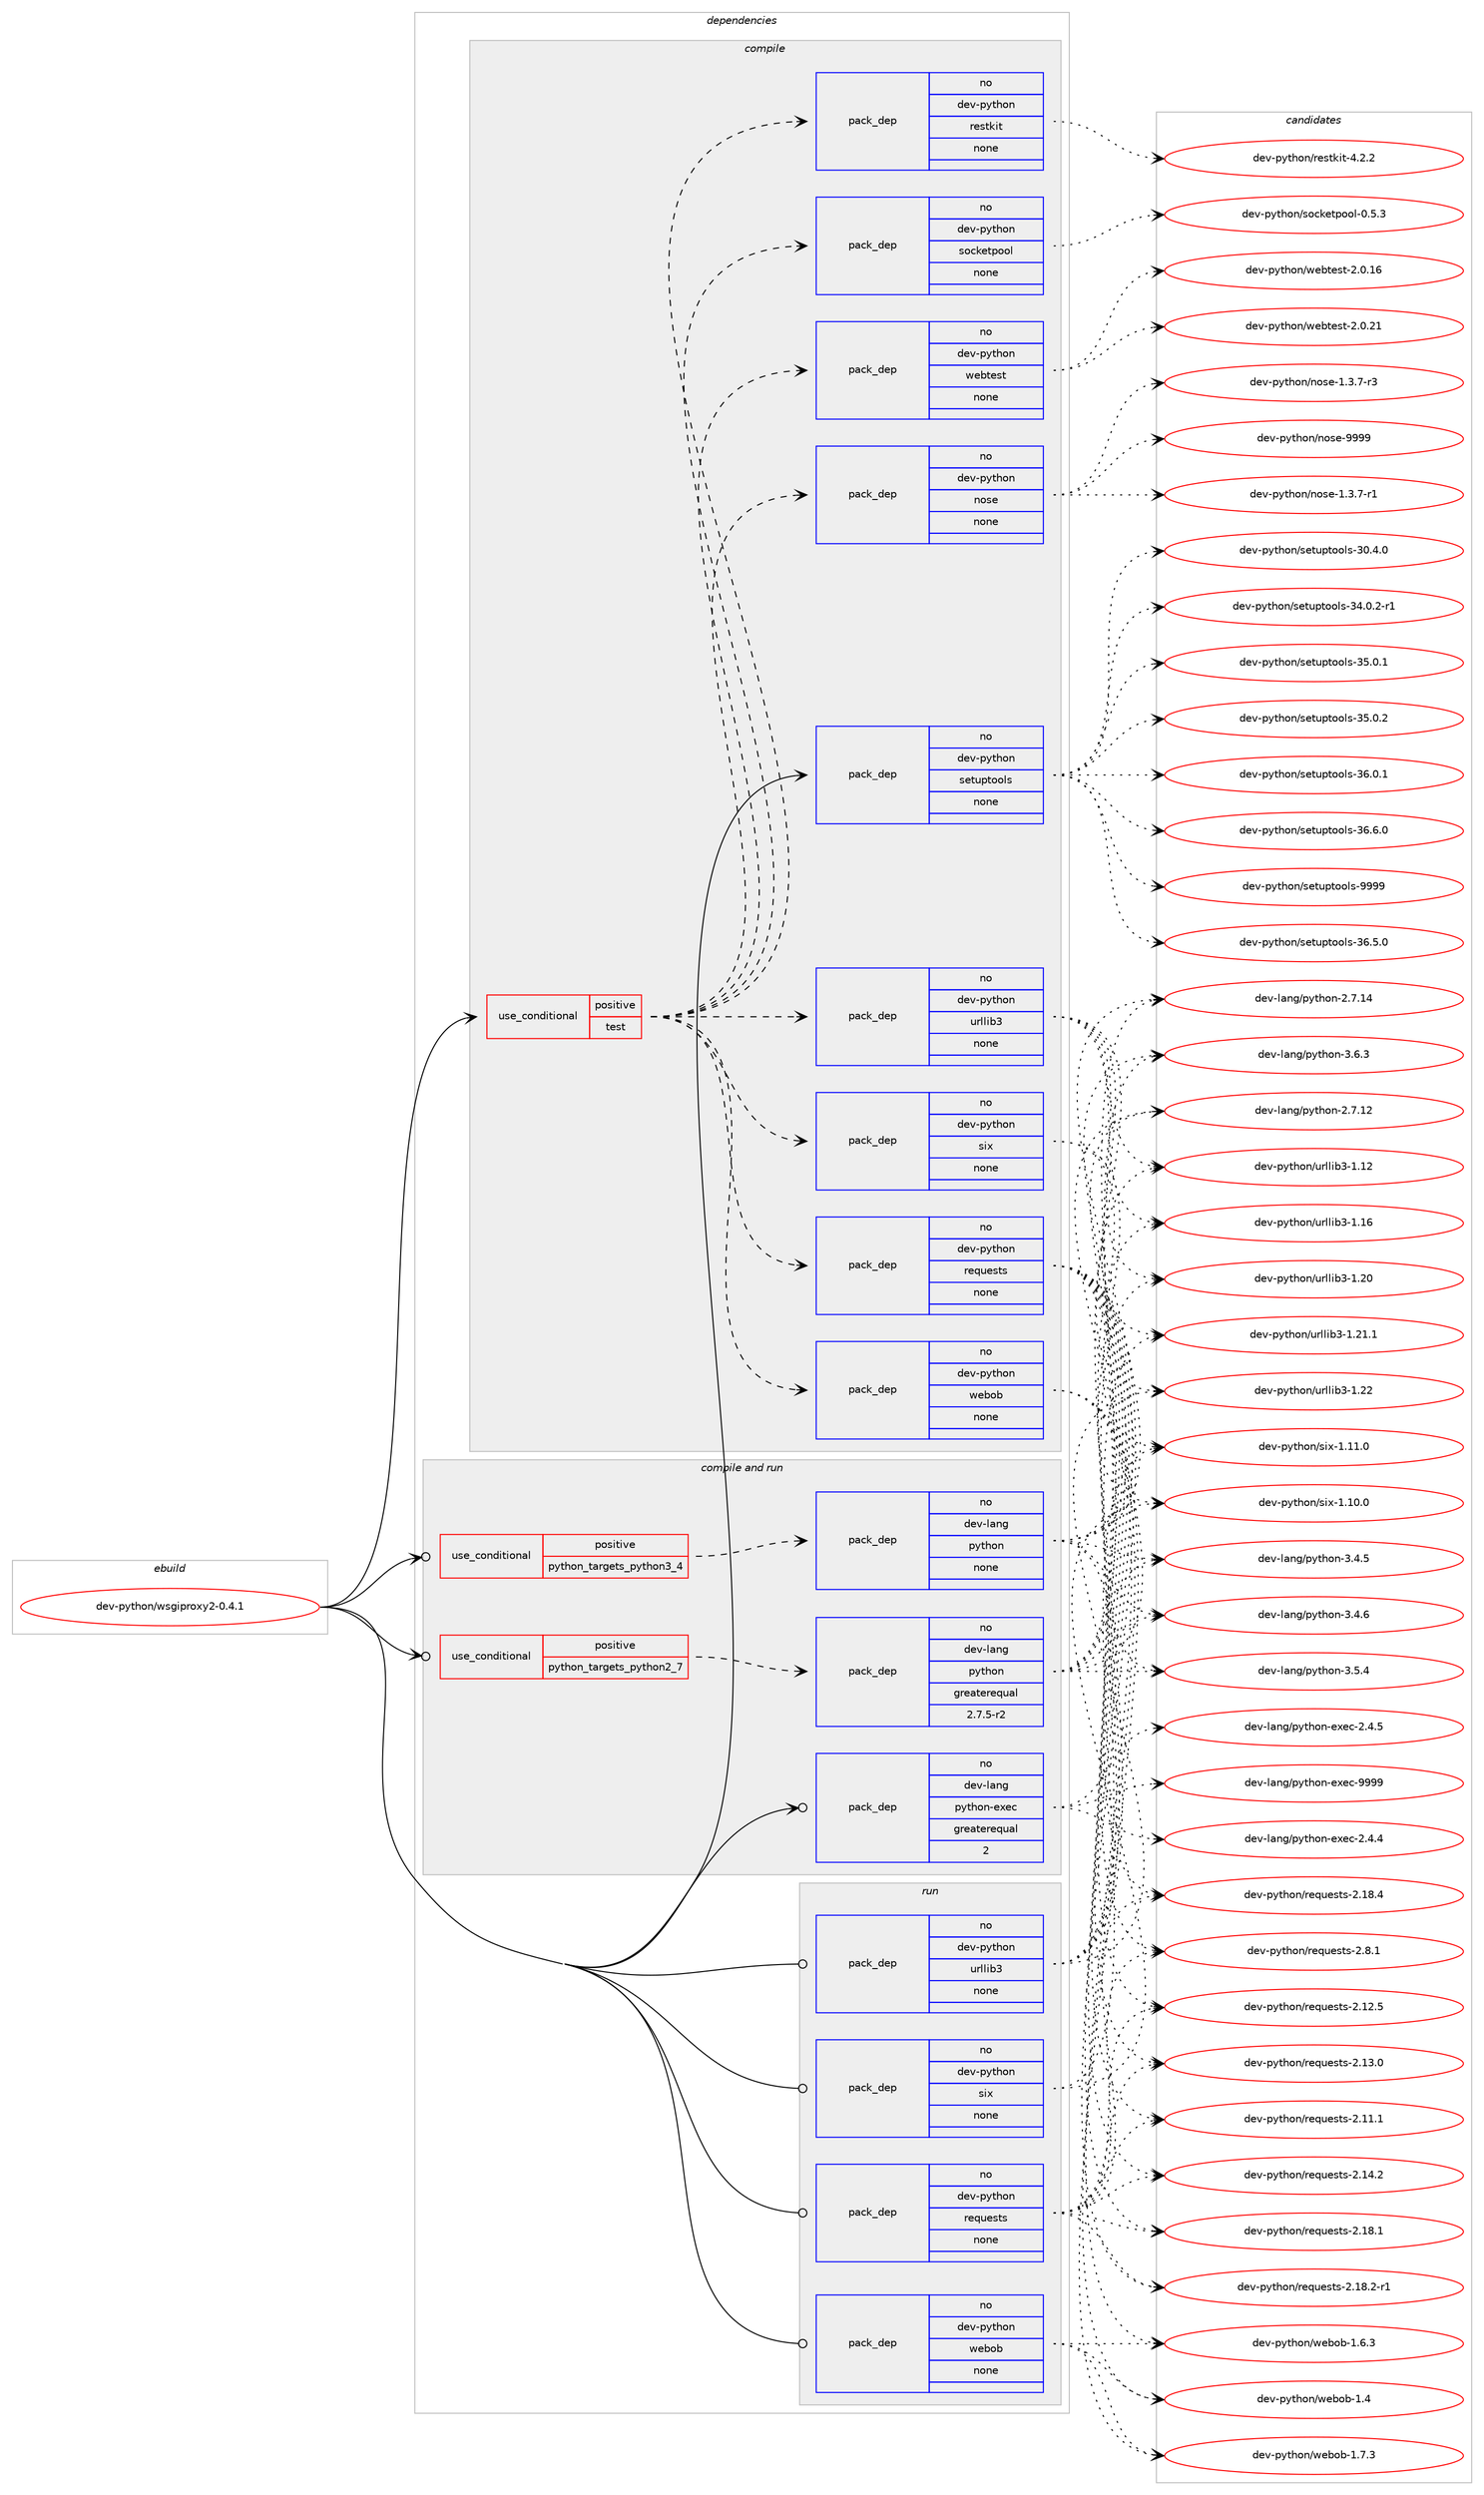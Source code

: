 digraph prolog {

# *************
# Graph options
# *************

newrank=true;
concentrate=true;
compound=true;
graph [rankdir=LR,fontname=Helvetica,fontsize=10,ranksep=1.5];#, ranksep=2.5, nodesep=0.2];
edge  [arrowhead=vee];
node  [fontname=Helvetica,fontsize=10];

# **********
# The ebuild
# **********

subgraph cluster_leftcol {
color=gray;
rank=same;
label=<<i>ebuild</i>>;
id [label="dev-python/wsgiproxy2-0.4.1", color=red, width=4, href="../dev-python/wsgiproxy2-0.4.1.svg"];
}

# ****************
# The dependencies
# ****************

subgraph cluster_midcol {
color=gray;
label=<<i>dependencies</i>>;
subgraph cluster_compile {
fillcolor="#eeeeee";
style=filled;
label=<<i>compile</i>>;
subgraph cond43837 {
dependency194019 [label=<<TABLE BORDER="0" CELLBORDER="1" CELLSPACING="0" CELLPADDING="4"><TR><TD ROWSPAN="3" CELLPADDING="10">use_conditional</TD></TR><TR><TD>positive</TD></TR><TR><TD>test</TD></TR></TABLE>>, shape=none, color=red];
subgraph pack146220 {
dependency194020 [label=<<TABLE BORDER="0" CELLBORDER="1" CELLSPACING="0" CELLPADDING="4" WIDTH="220"><TR><TD ROWSPAN="6" CELLPADDING="30">pack_dep</TD></TR><TR><TD WIDTH="110">no</TD></TR><TR><TD>dev-python</TD></TR><TR><TD>urllib3</TD></TR><TR><TD>none</TD></TR><TR><TD></TD></TR></TABLE>>, shape=none, color=blue];
}
dependency194019:e -> dependency194020:w [weight=20,style="dashed",arrowhead="vee"];
subgraph pack146221 {
dependency194021 [label=<<TABLE BORDER="0" CELLBORDER="1" CELLSPACING="0" CELLPADDING="4" WIDTH="220"><TR><TD ROWSPAN="6" CELLPADDING="30">pack_dep</TD></TR><TR><TD WIDTH="110">no</TD></TR><TR><TD>dev-python</TD></TR><TR><TD>requests</TD></TR><TR><TD>none</TD></TR><TR><TD></TD></TR></TABLE>>, shape=none, color=blue];
}
dependency194019:e -> dependency194021:w [weight=20,style="dashed",arrowhead="vee"];
subgraph pack146222 {
dependency194022 [label=<<TABLE BORDER="0" CELLBORDER="1" CELLSPACING="0" CELLPADDING="4" WIDTH="220"><TR><TD ROWSPAN="6" CELLPADDING="30">pack_dep</TD></TR><TR><TD WIDTH="110">no</TD></TR><TR><TD>dev-python</TD></TR><TR><TD>webob</TD></TR><TR><TD>none</TD></TR><TR><TD></TD></TR></TABLE>>, shape=none, color=blue];
}
dependency194019:e -> dependency194022:w [weight=20,style="dashed",arrowhead="vee"];
subgraph pack146223 {
dependency194023 [label=<<TABLE BORDER="0" CELLBORDER="1" CELLSPACING="0" CELLPADDING="4" WIDTH="220"><TR><TD ROWSPAN="6" CELLPADDING="30">pack_dep</TD></TR><TR><TD WIDTH="110">no</TD></TR><TR><TD>dev-python</TD></TR><TR><TD>six</TD></TR><TR><TD>none</TD></TR><TR><TD></TD></TR></TABLE>>, shape=none, color=blue];
}
dependency194019:e -> dependency194023:w [weight=20,style="dashed",arrowhead="vee"];
subgraph pack146224 {
dependency194024 [label=<<TABLE BORDER="0" CELLBORDER="1" CELLSPACING="0" CELLPADDING="4" WIDTH="220"><TR><TD ROWSPAN="6" CELLPADDING="30">pack_dep</TD></TR><TR><TD WIDTH="110">no</TD></TR><TR><TD>dev-python</TD></TR><TR><TD>nose</TD></TR><TR><TD>none</TD></TR><TR><TD></TD></TR></TABLE>>, shape=none, color=blue];
}
dependency194019:e -> dependency194024:w [weight=20,style="dashed",arrowhead="vee"];
subgraph pack146225 {
dependency194025 [label=<<TABLE BORDER="0" CELLBORDER="1" CELLSPACING="0" CELLPADDING="4" WIDTH="220"><TR><TD ROWSPAN="6" CELLPADDING="30">pack_dep</TD></TR><TR><TD WIDTH="110">no</TD></TR><TR><TD>dev-python</TD></TR><TR><TD>webtest</TD></TR><TR><TD>none</TD></TR><TR><TD></TD></TR></TABLE>>, shape=none, color=blue];
}
dependency194019:e -> dependency194025:w [weight=20,style="dashed",arrowhead="vee"];
subgraph pack146226 {
dependency194026 [label=<<TABLE BORDER="0" CELLBORDER="1" CELLSPACING="0" CELLPADDING="4" WIDTH="220"><TR><TD ROWSPAN="6" CELLPADDING="30">pack_dep</TD></TR><TR><TD WIDTH="110">no</TD></TR><TR><TD>dev-python</TD></TR><TR><TD>socketpool</TD></TR><TR><TD>none</TD></TR><TR><TD></TD></TR></TABLE>>, shape=none, color=blue];
}
dependency194019:e -> dependency194026:w [weight=20,style="dashed",arrowhead="vee"];
subgraph pack146227 {
dependency194027 [label=<<TABLE BORDER="0" CELLBORDER="1" CELLSPACING="0" CELLPADDING="4" WIDTH="220"><TR><TD ROWSPAN="6" CELLPADDING="30">pack_dep</TD></TR><TR><TD WIDTH="110">no</TD></TR><TR><TD>dev-python</TD></TR><TR><TD>restkit</TD></TR><TR><TD>none</TD></TR><TR><TD></TD></TR></TABLE>>, shape=none, color=blue];
}
dependency194019:e -> dependency194027:w [weight=20,style="dashed",arrowhead="vee"];
}
id:e -> dependency194019:w [weight=20,style="solid",arrowhead="vee"];
subgraph pack146228 {
dependency194028 [label=<<TABLE BORDER="0" CELLBORDER="1" CELLSPACING="0" CELLPADDING="4" WIDTH="220"><TR><TD ROWSPAN="6" CELLPADDING="30">pack_dep</TD></TR><TR><TD WIDTH="110">no</TD></TR><TR><TD>dev-python</TD></TR><TR><TD>setuptools</TD></TR><TR><TD>none</TD></TR><TR><TD></TD></TR></TABLE>>, shape=none, color=blue];
}
id:e -> dependency194028:w [weight=20,style="solid",arrowhead="vee"];
}
subgraph cluster_compileandrun {
fillcolor="#eeeeee";
style=filled;
label=<<i>compile and run</i>>;
subgraph cond43838 {
dependency194029 [label=<<TABLE BORDER="0" CELLBORDER="1" CELLSPACING="0" CELLPADDING="4"><TR><TD ROWSPAN="3" CELLPADDING="10">use_conditional</TD></TR><TR><TD>positive</TD></TR><TR><TD>python_targets_python2_7</TD></TR></TABLE>>, shape=none, color=red];
subgraph pack146229 {
dependency194030 [label=<<TABLE BORDER="0" CELLBORDER="1" CELLSPACING="0" CELLPADDING="4" WIDTH="220"><TR><TD ROWSPAN="6" CELLPADDING="30">pack_dep</TD></TR><TR><TD WIDTH="110">no</TD></TR><TR><TD>dev-lang</TD></TR><TR><TD>python</TD></TR><TR><TD>greaterequal</TD></TR><TR><TD>2.7.5-r2</TD></TR></TABLE>>, shape=none, color=blue];
}
dependency194029:e -> dependency194030:w [weight=20,style="dashed",arrowhead="vee"];
}
id:e -> dependency194029:w [weight=20,style="solid",arrowhead="odotvee"];
subgraph cond43839 {
dependency194031 [label=<<TABLE BORDER="0" CELLBORDER="1" CELLSPACING="0" CELLPADDING="4"><TR><TD ROWSPAN="3" CELLPADDING="10">use_conditional</TD></TR><TR><TD>positive</TD></TR><TR><TD>python_targets_python3_4</TD></TR></TABLE>>, shape=none, color=red];
subgraph pack146230 {
dependency194032 [label=<<TABLE BORDER="0" CELLBORDER="1" CELLSPACING="0" CELLPADDING="4" WIDTH="220"><TR><TD ROWSPAN="6" CELLPADDING="30">pack_dep</TD></TR><TR><TD WIDTH="110">no</TD></TR><TR><TD>dev-lang</TD></TR><TR><TD>python</TD></TR><TR><TD>none</TD></TR><TR><TD></TD></TR></TABLE>>, shape=none, color=blue];
}
dependency194031:e -> dependency194032:w [weight=20,style="dashed",arrowhead="vee"];
}
id:e -> dependency194031:w [weight=20,style="solid",arrowhead="odotvee"];
subgraph pack146231 {
dependency194033 [label=<<TABLE BORDER="0" CELLBORDER="1" CELLSPACING="0" CELLPADDING="4" WIDTH="220"><TR><TD ROWSPAN="6" CELLPADDING="30">pack_dep</TD></TR><TR><TD WIDTH="110">no</TD></TR><TR><TD>dev-lang</TD></TR><TR><TD>python-exec</TD></TR><TR><TD>greaterequal</TD></TR><TR><TD>2</TD></TR></TABLE>>, shape=none, color=blue];
}
id:e -> dependency194033:w [weight=20,style="solid",arrowhead="odotvee"];
}
subgraph cluster_run {
fillcolor="#eeeeee";
style=filled;
label=<<i>run</i>>;
subgraph pack146232 {
dependency194034 [label=<<TABLE BORDER="0" CELLBORDER="1" CELLSPACING="0" CELLPADDING="4" WIDTH="220"><TR><TD ROWSPAN="6" CELLPADDING="30">pack_dep</TD></TR><TR><TD WIDTH="110">no</TD></TR><TR><TD>dev-python</TD></TR><TR><TD>requests</TD></TR><TR><TD>none</TD></TR><TR><TD></TD></TR></TABLE>>, shape=none, color=blue];
}
id:e -> dependency194034:w [weight=20,style="solid",arrowhead="odot"];
subgraph pack146233 {
dependency194035 [label=<<TABLE BORDER="0" CELLBORDER="1" CELLSPACING="0" CELLPADDING="4" WIDTH="220"><TR><TD ROWSPAN="6" CELLPADDING="30">pack_dep</TD></TR><TR><TD WIDTH="110">no</TD></TR><TR><TD>dev-python</TD></TR><TR><TD>six</TD></TR><TR><TD>none</TD></TR><TR><TD></TD></TR></TABLE>>, shape=none, color=blue];
}
id:e -> dependency194035:w [weight=20,style="solid",arrowhead="odot"];
subgraph pack146234 {
dependency194036 [label=<<TABLE BORDER="0" CELLBORDER="1" CELLSPACING="0" CELLPADDING="4" WIDTH="220"><TR><TD ROWSPAN="6" CELLPADDING="30">pack_dep</TD></TR><TR><TD WIDTH="110">no</TD></TR><TR><TD>dev-python</TD></TR><TR><TD>urllib3</TD></TR><TR><TD>none</TD></TR><TR><TD></TD></TR></TABLE>>, shape=none, color=blue];
}
id:e -> dependency194036:w [weight=20,style="solid",arrowhead="odot"];
subgraph pack146235 {
dependency194037 [label=<<TABLE BORDER="0" CELLBORDER="1" CELLSPACING="0" CELLPADDING="4" WIDTH="220"><TR><TD ROWSPAN="6" CELLPADDING="30">pack_dep</TD></TR><TR><TD WIDTH="110">no</TD></TR><TR><TD>dev-python</TD></TR><TR><TD>webob</TD></TR><TR><TD>none</TD></TR><TR><TD></TD></TR></TABLE>>, shape=none, color=blue];
}
id:e -> dependency194037:w [weight=20,style="solid",arrowhead="odot"];
}
}

# **************
# The candidates
# **************

subgraph cluster_choices {
rank=same;
color=gray;
label=<<i>candidates</i>>;

subgraph choice146220 {
color=black;
nodesep=1;
choice100101118451121211161041111104711711410810810598514549464950 [label="dev-python/urllib3-1.12", color=red, width=4,href="../dev-python/urllib3-1.12.svg"];
choice100101118451121211161041111104711711410810810598514549464954 [label="dev-python/urllib3-1.16", color=red, width=4,href="../dev-python/urllib3-1.16.svg"];
choice100101118451121211161041111104711711410810810598514549465048 [label="dev-python/urllib3-1.20", color=red, width=4,href="../dev-python/urllib3-1.20.svg"];
choice1001011184511212111610411111047117114108108105985145494650494649 [label="dev-python/urllib3-1.21.1", color=red, width=4,href="../dev-python/urllib3-1.21.1.svg"];
choice100101118451121211161041111104711711410810810598514549465050 [label="dev-python/urllib3-1.22", color=red, width=4,href="../dev-python/urllib3-1.22.svg"];
dependency194020:e -> choice100101118451121211161041111104711711410810810598514549464950:w [style=dotted,weight="100"];
dependency194020:e -> choice100101118451121211161041111104711711410810810598514549464954:w [style=dotted,weight="100"];
dependency194020:e -> choice100101118451121211161041111104711711410810810598514549465048:w [style=dotted,weight="100"];
dependency194020:e -> choice1001011184511212111610411111047117114108108105985145494650494649:w [style=dotted,weight="100"];
dependency194020:e -> choice100101118451121211161041111104711711410810810598514549465050:w [style=dotted,weight="100"];
}
subgraph choice146221 {
color=black;
nodesep=1;
choice100101118451121211161041111104711410111311710111511611545504649494649 [label="dev-python/requests-2.11.1", color=red, width=4,href="../dev-python/requests-2.11.1.svg"];
choice100101118451121211161041111104711410111311710111511611545504649504653 [label="dev-python/requests-2.12.5", color=red, width=4,href="../dev-python/requests-2.12.5.svg"];
choice100101118451121211161041111104711410111311710111511611545504649514648 [label="dev-python/requests-2.13.0", color=red, width=4,href="../dev-python/requests-2.13.0.svg"];
choice100101118451121211161041111104711410111311710111511611545504649524650 [label="dev-python/requests-2.14.2", color=red, width=4,href="../dev-python/requests-2.14.2.svg"];
choice100101118451121211161041111104711410111311710111511611545504649564649 [label="dev-python/requests-2.18.1", color=red, width=4,href="../dev-python/requests-2.18.1.svg"];
choice1001011184511212111610411111047114101113117101115116115455046495646504511449 [label="dev-python/requests-2.18.2-r1", color=red, width=4,href="../dev-python/requests-2.18.2-r1.svg"];
choice100101118451121211161041111104711410111311710111511611545504649564652 [label="dev-python/requests-2.18.4", color=red, width=4,href="../dev-python/requests-2.18.4.svg"];
choice1001011184511212111610411111047114101113117101115116115455046564649 [label="dev-python/requests-2.8.1", color=red, width=4,href="../dev-python/requests-2.8.1.svg"];
dependency194021:e -> choice100101118451121211161041111104711410111311710111511611545504649494649:w [style=dotted,weight="100"];
dependency194021:e -> choice100101118451121211161041111104711410111311710111511611545504649504653:w [style=dotted,weight="100"];
dependency194021:e -> choice100101118451121211161041111104711410111311710111511611545504649514648:w [style=dotted,weight="100"];
dependency194021:e -> choice100101118451121211161041111104711410111311710111511611545504649524650:w [style=dotted,weight="100"];
dependency194021:e -> choice100101118451121211161041111104711410111311710111511611545504649564649:w [style=dotted,weight="100"];
dependency194021:e -> choice1001011184511212111610411111047114101113117101115116115455046495646504511449:w [style=dotted,weight="100"];
dependency194021:e -> choice100101118451121211161041111104711410111311710111511611545504649564652:w [style=dotted,weight="100"];
dependency194021:e -> choice1001011184511212111610411111047114101113117101115116115455046564649:w [style=dotted,weight="100"];
}
subgraph choice146222 {
color=black;
nodesep=1;
choice1001011184511212111610411111047119101981119845494652 [label="dev-python/webob-1.4", color=red, width=4,href="../dev-python/webob-1.4.svg"];
choice10010111845112121116104111110471191019811198454946544651 [label="dev-python/webob-1.6.3", color=red, width=4,href="../dev-python/webob-1.6.3.svg"];
choice10010111845112121116104111110471191019811198454946554651 [label="dev-python/webob-1.7.3", color=red, width=4,href="../dev-python/webob-1.7.3.svg"];
dependency194022:e -> choice1001011184511212111610411111047119101981119845494652:w [style=dotted,weight="100"];
dependency194022:e -> choice10010111845112121116104111110471191019811198454946544651:w [style=dotted,weight="100"];
dependency194022:e -> choice10010111845112121116104111110471191019811198454946554651:w [style=dotted,weight="100"];
}
subgraph choice146223 {
color=black;
nodesep=1;
choice100101118451121211161041111104711510512045494649484648 [label="dev-python/six-1.10.0", color=red, width=4,href="../dev-python/six-1.10.0.svg"];
choice100101118451121211161041111104711510512045494649494648 [label="dev-python/six-1.11.0", color=red, width=4,href="../dev-python/six-1.11.0.svg"];
dependency194023:e -> choice100101118451121211161041111104711510512045494649484648:w [style=dotted,weight="100"];
dependency194023:e -> choice100101118451121211161041111104711510512045494649494648:w [style=dotted,weight="100"];
}
subgraph choice146224 {
color=black;
nodesep=1;
choice10010111845112121116104111110471101111151014549465146554511449 [label="dev-python/nose-1.3.7-r1", color=red, width=4,href="../dev-python/nose-1.3.7-r1.svg"];
choice10010111845112121116104111110471101111151014549465146554511451 [label="dev-python/nose-1.3.7-r3", color=red, width=4,href="../dev-python/nose-1.3.7-r3.svg"];
choice10010111845112121116104111110471101111151014557575757 [label="dev-python/nose-9999", color=red, width=4,href="../dev-python/nose-9999.svg"];
dependency194024:e -> choice10010111845112121116104111110471101111151014549465146554511449:w [style=dotted,weight="100"];
dependency194024:e -> choice10010111845112121116104111110471101111151014549465146554511451:w [style=dotted,weight="100"];
dependency194024:e -> choice10010111845112121116104111110471101111151014557575757:w [style=dotted,weight="100"];
}
subgraph choice146225 {
color=black;
nodesep=1;
choice10010111845112121116104111110471191019811610111511645504648464954 [label="dev-python/webtest-2.0.16", color=red, width=4,href="../dev-python/webtest-2.0.16.svg"];
choice10010111845112121116104111110471191019811610111511645504648465049 [label="dev-python/webtest-2.0.21", color=red, width=4,href="../dev-python/webtest-2.0.21.svg"];
dependency194025:e -> choice10010111845112121116104111110471191019811610111511645504648464954:w [style=dotted,weight="100"];
dependency194025:e -> choice10010111845112121116104111110471191019811610111511645504648465049:w [style=dotted,weight="100"];
}
subgraph choice146226 {
color=black;
nodesep=1;
choice100101118451121211161041111104711511199107101116112111111108454846534651 [label="dev-python/socketpool-0.5.3", color=red, width=4,href="../dev-python/socketpool-0.5.3.svg"];
dependency194026:e -> choice100101118451121211161041111104711511199107101116112111111108454846534651:w [style=dotted,weight="100"];
}
subgraph choice146227 {
color=black;
nodesep=1;
choice1001011184511212111610411111047114101115116107105116455246504650 [label="dev-python/restkit-4.2.2", color=red, width=4,href="../dev-python/restkit-4.2.2.svg"];
dependency194027:e -> choice1001011184511212111610411111047114101115116107105116455246504650:w [style=dotted,weight="100"];
}
subgraph choice146228 {
color=black;
nodesep=1;
choice100101118451121211161041111104711510111611711211611111110811545514846524648 [label="dev-python/setuptools-30.4.0", color=red, width=4,href="../dev-python/setuptools-30.4.0.svg"];
choice1001011184511212111610411111047115101116117112116111111108115455152464846504511449 [label="dev-python/setuptools-34.0.2-r1", color=red, width=4,href="../dev-python/setuptools-34.0.2-r1.svg"];
choice100101118451121211161041111104711510111611711211611111110811545515346484649 [label="dev-python/setuptools-35.0.1", color=red, width=4,href="../dev-python/setuptools-35.0.1.svg"];
choice100101118451121211161041111104711510111611711211611111110811545515346484650 [label="dev-python/setuptools-35.0.2", color=red, width=4,href="../dev-python/setuptools-35.0.2.svg"];
choice100101118451121211161041111104711510111611711211611111110811545515446484649 [label="dev-python/setuptools-36.0.1", color=red, width=4,href="../dev-python/setuptools-36.0.1.svg"];
choice100101118451121211161041111104711510111611711211611111110811545515446534648 [label="dev-python/setuptools-36.5.0", color=red, width=4,href="../dev-python/setuptools-36.5.0.svg"];
choice100101118451121211161041111104711510111611711211611111110811545515446544648 [label="dev-python/setuptools-36.6.0", color=red, width=4,href="../dev-python/setuptools-36.6.0.svg"];
choice10010111845112121116104111110471151011161171121161111111081154557575757 [label="dev-python/setuptools-9999", color=red, width=4,href="../dev-python/setuptools-9999.svg"];
dependency194028:e -> choice100101118451121211161041111104711510111611711211611111110811545514846524648:w [style=dotted,weight="100"];
dependency194028:e -> choice1001011184511212111610411111047115101116117112116111111108115455152464846504511449:w [style=dotted,weight="100"];
dependency194028:e -> choice100101118451121211161041111104711510111611711211611111110811545515346484649:w [style=dotted,weight="100"];
dependency194028:e -> choice100101118451121211161041111104711510111611711211611111110811545515346484650:w [style=dotted,weight="100"];
dependency194028:e -> choice100101118451121211161041111104711510111611711211611111110811545515446484649:w [style=dotted,weight="100"];
dependency194028:e -> choice100101118451121211161041111104711510111611711211611111110811545515446534648:w [style=dotted,weight="100"];
dependency194028:e -> choice100101118451121211161041111104711510111611711211611111110811545515446544648:w [style=dotted,weight="100"];
dependency194028:e -> choice10010111845112121116104111110471151011161171121161111111081154557575757:w [style=dotted,weight="100"];
}
subgraph choice146229 {
color=black;
nodesep=1;
choice10010111845108971101034711212111610411111045504655464950 [label="dev-lang/python-2.7.12", color=red, width=4,href="../dev-lang/python-2.7.12.svg"];
choice10010111845108971101034711212111610411111045504655464952 [label="dev-lang/python-2.7.14", color=red, width=4,href="../dev-lang/python-2.7.14.svg"];
choice100101118451089711010347112121116104111110455146524653 [label="dev-lang/python-3.4.5", color=red, width=4,href="../dev-lang/python-3.4.5.svg"];
choice100101118451089711010347112121116104111110455146524654 [label="dev-lang/python-3.4.6", color=red, width=4,href="../dev-lang/python-3.4.6.svg"];
choice100101118451089711010347112121116104111110455146534652 [label="dev-lang/python-3.5.4", color=red, width=4,href="../dev-lang/python-3.5.4.svg"];
choice100101118451089711010347112121116104111110455146544651 [label="dev-lang/python-3.6.3", color=red, width=4,href="../dev-lang/python-3.6.3.svg"];
dependency194030:e -> choice10010111845108971101034711212111610411111045504655464950:w [style=dotted,weight="100"];
dependency194030:e -> choice10010111845108971101034711212111610411111045504655464952:w [style=dotted,weight="100"];
dependency194030:e -> choice100101118451089711010347112121116104111110455146524653:w [style=dotted,weight="100"];
dependency194030:e -> choice100101118451089711010347112121116104111110455146524654:w [style=dotted,weight="100"];
dependency194030:e -> choice100101118451089711010347112121116104111110455146534652:w [style=dotted,weight="100"];
dependency194030:e -> choice100101118451089711010347112121116104111110455146544651:w [style=dotted,weight="100"];
}
subgraph choice146230 {
color=black;
nodesep=1;
choice10010111845108971101034711212111610411111045504655464950 [label="dev-lang/python-2.7.12", color=red, width=4,href="../dev-lang/python-2.7.12.svg"];
choice10010111845108971101034711212111610411111045504655464952 [label="dev-lang/python-2.7.14", color=red, width=4,href="../dev-lang/python-2.7.14.svg"];
choice100101118451089711010347112121116104111110455146524653 [label="dev-lang/python-3.4.5", color=red, width=4,href="../dev-lang/python-3.4.5.svg"];
choice100101118451089711010347112121116104111110455146524654 [label="dev-lang/python-3.4.6", color=red, width=4,href="../dev-lang/python-3.4.6.svg"];
choice100101118451089711010347112121116104111110455146534652 [label="dev-lang/python-3.5.4", color=red, width=4,href="../dev-lang/python-3.5.4.svg"];
choice100101118451089711010347112121116104111110455146544651 [label="dev-lang/python-3.6.3", color=red, width=4,href="../dev-lang/python-3.6.3.svg"];
dependency194032:e -> choice10010111845108971101034711212111610411111045504655464950:w [style=dotted,weight="100"];
dependency194032:e -> choice10010111845108971101034711212111610411111045504655464952:w [style=dotted,weight="100"];
dependency194032:e -> choice100101118451089711010347112121116104111110455146524653:w [style=dotted,weight="100"];
dependency194032:e -> choice100101118451089711010347112121116104111110455146524654:w [style=dotted,weight="100"];
dependency194032:e -> choice100101118451089711010347112121116104111110455146534652:w [style=dotted,weight="100"];
dependency194032:e -> choice100101118451089711010347112121116104111110455146544651:w [style=dotted,weight="100"];
}
subgraph choice146231 {
color=black;
nodesep=1;
choice1001011184510897110103471121211161041111104510112010199455046524652 [label="dev-lang/python-exec-2.4.4", color=red, width=4,href="../dev-lang/python-exec-2.4.4.svg"];
choice1001011184510897110103471121211161041111104510112010199455046524653 [label="dev-lang/python-exec-2.4.5", color=red, width=4,href="../dev-lang/python-exec-2.4.5.svg"];
choice10010111845108971101034711212111610411111045101120101994557575757 [label="dev-lang/python-exec-9999", color=red, width=4,href="../dev-lang/python-exec-9999.svg"];
dependency194033:e -> choice1001011184510897110103471121211161041111104510112010199455046524652:w [style=dotted,weight="100"];
dependency194033:e -> choice1001011184510897110103471121211161041111104510112010199455046524653:w [style=dotted,weight="100"];
dependency194033:e -> choice10010111845108971101034711212111610411111045101120101994557575757:w [style=dotted,weight="100"];
}
subgraph choice146232 {
color=black;
nodesep=1;
choice100101118451121211161041111104711410111311710111511611545504649494649 [label="dev-python/requests-2.11.1", color=red, width=4,href="../dev-python/requests-2.11.1.svg"];
choice100101118451121211161041111104711410111311710111511611545504649504653 [label="dev-python/requests-2.12.5", color=red, width=4,href="../dev-python/requests-2.12.5.svg"];
choice100101118451121211161041111104711410111311710111511611545504649514648 [label="dev-python/requests-2.13.0", color=red, width=4,href="../dev-python/requests-2.13.0.svg"];
choice100101118451121211161041111104711410111311710111511611545504649524650 [label="dev-python/requests-2.14.2", color=red, width=4,href="../dev-python/requests-2.14.2.svg"];
choice100101118451121211161041111104711410111311710111511611545504649564649 [label="dev-python/requests-2.18.1", color=red, width=4,href="../dev-python/requests-2.18.1.svg"];
choice1001011184511212111610411111047114101113117101115116115455046495646504511449 [label="dev-python/requests-2.18.2-r1", color=red, width=4,href="../dev-python/requests-2.18.2-r1.svg"];
choice100101118451121211161041111104711410111311710111511611545504649564652 [label="dev-python/requests-2.18.4", color=red, width=4,href="../dev-python/requests-2.18.4.svg"];
choice1001011184511212111610411111047114101113117101115116115455046564649 [label="dev-python/requests-2.8.1", color=red, width=4,href="../dev-python/requests-2.8.1.svg"];
dependency194034:e -> choice100101118451121211161041111104711410111311710111511611545504649494649:w [style=dotted,weight="100"];
dependency194034:e -> choice100101118451121211161041111104711410111311710111511611545504649504653:w [style=dotted,weight="100"];
dependency194034:e -> choice100101118451121211161041111104711410111311710111511611545504649514648:w [style=dotted,weight="100"];
dependency194034:e -> choice100101118451121211161041111104711410111311710111511611545504649524650:w [style=dotted,weight="100"];
dependency194034:e -> choice100101118451121211161041111104711410111311710111511611545504649564649:w [style=dotted,weight="100"];
dependency194034:e -> choice1001011184511212111610411111047114101113117101115116115455046495646504511449:w [style=dotted,weight="100"];
dependency194034:e -> choice100101118451121211161041111104711410111311710111511611545504649564652:w [style=dotted,weight="100"];
dependency194034:e -> choice1001011184511212111610411111047114101113117101115116115455046564649:w [style=dotted,weight="100"];
}
subgraph choice146233 {
color=black;
nodesep=1;
choice100101118451121211161041111104711510512045494649484648 [label="dev-python/six-1.10.0", color=red, width=4,href="../dev-python/six-1.10.0.svg"];
choice100101118451121211161041111104711510512045494649494648 [label="dev-python/six-1.11.0", color=red, width=4,href="../dev-python/six-1.11.0.svg"];
dependency194035:e -> choice100101118451121211161041111104711510512045494649484648:w [style=dotted,weight="100"];
dependency194035:e -> choice100101118451121211161041111104711510512045494649494648:w [style=dotted,weight="100"];
}
subgraph choice146234 {
color=black;
nodesep=1;
choice100101118451121211161041111104711711410810810598514549464950 [label="dev-python/urllib3-1.12", color=red, width=4,href="../dev-python/urllib3-1.12.svg"];
choice100101118451121211161041111104711711410810810598514549464954 [label="dev-python/urllib3-1.16", color=red, width=4,href="../dev-python/urllib3-1.16.svg"];
choice100101118451121211161041111104711711410810810598514549465048 [label="dev-python/urllib3-1.20", color=red, width=4,href="../dev-python/urllib3-1.20.svg"];
choice1001011184511212111610411111047117114108108105985145494650494649 [label="dev-python/urllib3-1.21.1", color=red, width=4,href="../dev-python/urllib3-1.21.1.svg"];
choice100101118451121211161041111104711711410810810598514549465050 [label="dev-python/urllib3-1.22", color=red, width=4,href="../dev-python/urllib3-1.22.svg"];
dependency194036:e -> choice100101118451121211161041111104711711410810810598514549464950:w [style=dotted,weight="100"];
dependency194036:e -> choice100101118451121211161041111104711711410810810598514549464954:w [style=dotted,weight="100"];
dependency194036:e -> choice100101118451121211161041111104711711410810810598514549465048:w [style=dotted,weight="100"];
dependency194036:e -> choice1001011184511212111610411111047117114108108105985145494650494649:w [style=dotted,weight="100"];
dependency194036:e -> choice100101118451121211161041111104711711410810810598514549465050:w [style=dotted,weight="100"];
}
subgraph choice146235 {
color=black;
nodesep=1;
choice1001011184511212111610411111047119101981119845494652 [label="dev-python/webob-1.4", color=red, width=4,href="../dev-python/webob-1.4.svg"];
choice10010111845112121116104111110471191019811198454946544651 [label="dev-python/webob-1.6.3", color=red, width=4,href="../dev-python/webob-1.6.3.svg"];
choice10010111845112121116104111110471191019811198454946554651 [label="dev-python/webob-1.7.3", color=red, width=4,href="../dev-python/webob-1.7.3.svg"];
dependency194037:e -> choice1001011184511212111610411111047119101981119845494652:w [style=dotted,weight="100"];
dependency194037:e -> choice10010111845112121116104111110471191019811198454946544651:w [style=dotted,weight="100"];
dependency194037:e -> choice10010111845112121116104111110471191019811198454946554651:w [style=dotted,weight="100"];
}
}

}
